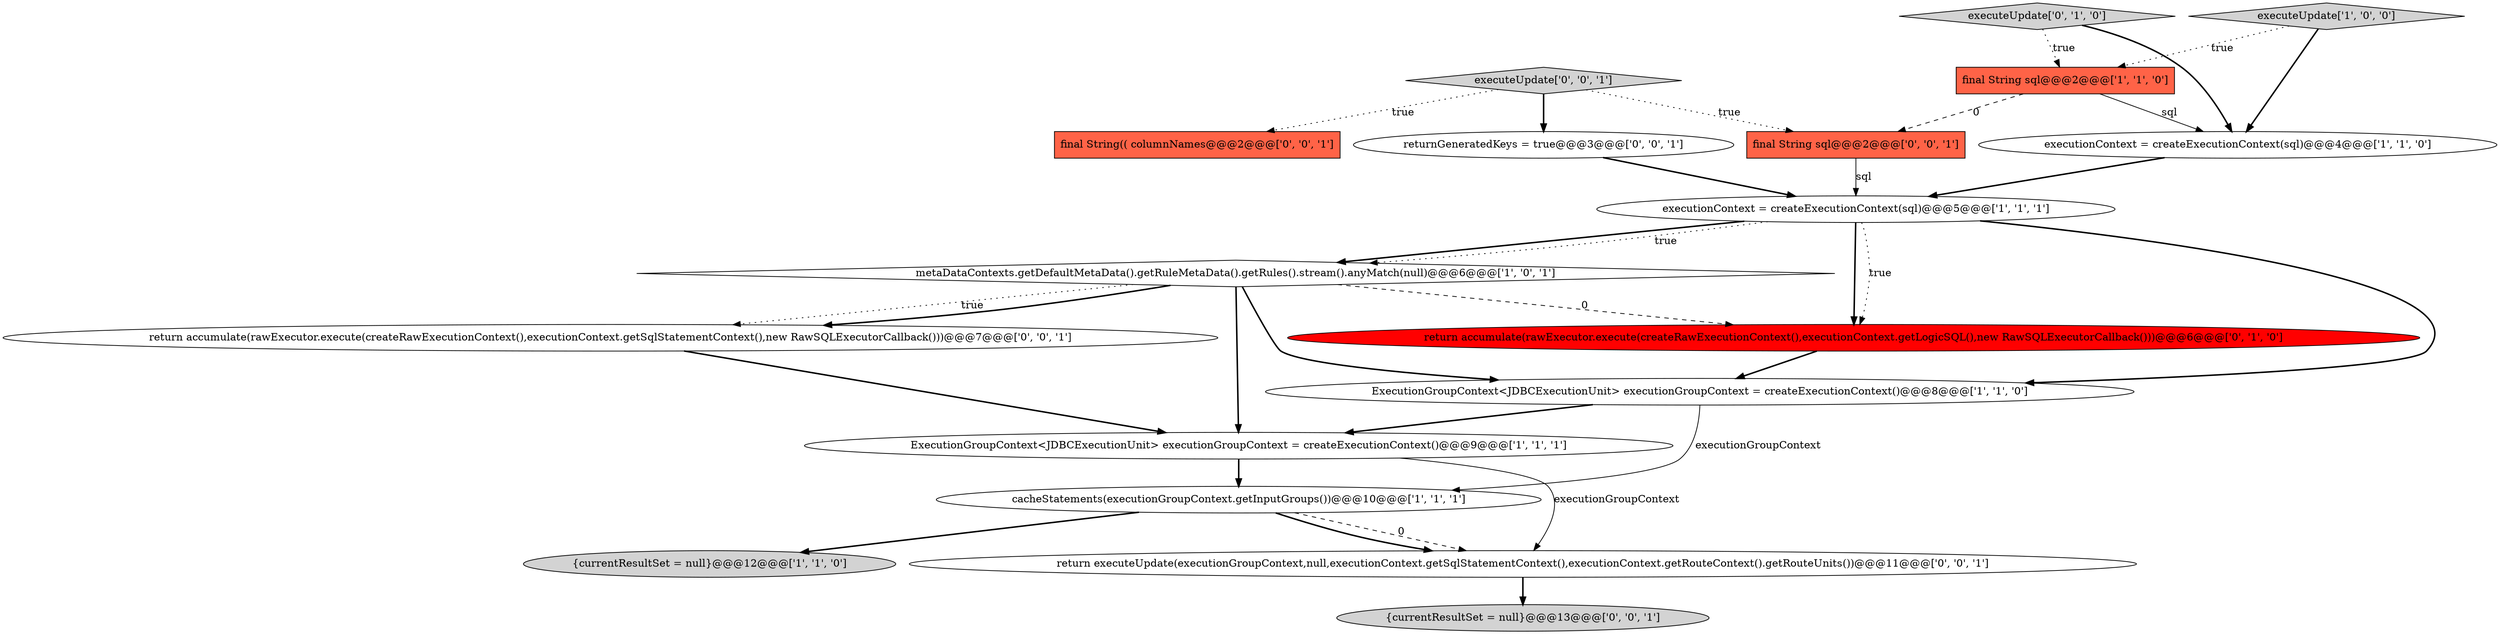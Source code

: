 digraph {
12 [style = filled, label = "returnGeneratedKeys = true@@@3@@@['0', '0', '1']", fillcolor = white, shape = ellipse image = "AAA0AAABBB3BBB"];
2 [style = filled, label = "ExecutionGroupContext<JDBCExecutionUnit> executionGroupContext = createExecutionContext()@@@9@@@['1', '1', '1']", fillcolor = white, shape = ellipse image = "AAA0AAABBB1BBB"];
3 [style = filled, label = "cacheStatements(executionGroupContext.getInputGroups())@@@10@@@['1', '1', '1']", fillcolor = white, shape = ellipse image = "AAA0AAABBB1BBB"];
15 [style = filled, label = "final String sql@@@2@@@['0', '0', '1']", fillcolor = tomato, shape = box image = "AAA0AAABBB3BBB"];
17 [style = filled, label = "return accumulate(rawExecutor.execute(createRawExecutionContext(),executionContext.getSqlStatementContext(),new RawSQLExecutorCallback()))@@@7@@@['0', '0', '1']", fillcolor = white, shape = ellipse image = "AAA0AAABBB3BBB"];
0 [style = filled, label = "final String sql@@@2@@@['1', '1', '0']", fillcolor = tomato, shape = box image = "AAA0AAABBB1BBB"];
16 [style = filled, label = "executeUpdate['0', '0', '1']", fillcolor = lightgray, shape = diamond image = "AAA0AAABBB3BBB"];
7 [style = filled, label = "ExecutionGroupContext<JDBCExecutionUnit> executionGroupContext = createExecutionContext()@@@8@@@['1', '1', '0']", fillcolor = white, shape = ellipse image = "AAA0AAABBB1BBB"];
10 [style = filled, label = "return accumulate(rawExecutor.execute(createRawExecutionContext(),executionContext.getLogicSQL(),new RawSQLExecutorCallback()))@@@6@@@['0', '1', '0']", fillcolor = red, shape = ellipse image = "AAA1AAABBB2BBB"];
8 [style = filled, label = "executionContext = createExecutionContext(sql)@@@5@@@['1', '1', '1']", fillcolor = white, shape = ellipse image = "AAA0AAABBB1BBB"];
6 [style = filled, label = "executeUpdate['1', '0', '0']", fillcolor = lightgray, shape = diamond image = "AAA0AAABBB1BBB"];
14 [style = filled, label = "{currentResultSet = null}@@@13@@@['0', '0', '1']", fillcolor = lightgray, shape = ellipse image = "AAA0AAABBB3BBB"];
1 [style = filled, label = "metaDataContexts.getDefaultMetaData().getRuleMetaData().getRules().stream().anyMatch(null)@@@6@@@['1', '0', '1']", fillcolor = white, shape = diamond image = "AAA0AAABBB1BBB"];
5 [style = filled, label = "{currentResultSet = null}@@@12@@@['1', '1', '0']", fillcolor = lightgray, shape = ellipse image = "AAA0AAABBB1BBB"];
13 [style = filled, label = "return executeUpdate(executionGroupContext,null,executionContext.getSqlStatementContext(),executionContext.getRouteContext().getRouteUnits())@@@11@@@['0', '0', '1']", fillcolor = white, shape = ellipse image = "AAA0AAABBB3BBB"];
9 [style = filled, label = "executeUpdate['0', '1', '0']", fillcolor = lightgray, shape = diamond image = "AAA0AAABBB2BBB"];
4 [style = filled, label = "executionContext = createExecutionContext(sql)@@@4@@@['1', '1', '0']", fillcolor = white, shape = ellipse image = "AAA0AAABBB1BBB"];
11 [style = filled, label = "final String(( columnNames@@@2@@@['0', '0', '1']", fillcolor = tomato, shape = box image = "AAA0AAABBB3BBB"];
8->10 [style = bold, label=""];
0->4 [style = solid, label="sql"];
9->0 [style = dotted, label="true"];
1->17 [style = dotted, label="true"];
9->4 [style = bold, label=""];
2->3 [style = bold, label=""];
0->15 [style = dashed, label="0"];
1->10 [style = dashed, label="0"];
8->10 [style = dotted, label="true"];
3->13 [style = dashed, label="0"];
1->7 [style = bold, label=""];
10->7 [style = bold, label=""];
2->13 [style = solid, label="executionGroupContext"];
15->8 [style = solid, label="sql"];
8->7 [style = bold, label=""];
1->17 [style = bold, label=""];
7->3 [style = solid, label="executionGroupContext"];
8->1 [style = bold, label=""];
8->1 [style = dotted, label="true"];
6->4 [style = bold, label=""];
3->5 [style = bold, label=""];
17->2 [style = bold, label=""];
7->2 [style = bold, label=""];
12->8 [style = bold, label=""];
3->13 [style = bold, label=""];
4->8 [style = bold, label=""];
1->2 [style = bold, label=""];
6->0 [style = dotted, label="true"];
16->11 [style = dotted, label="true"];
13->14 [style = bold, label=""];
16->12 [style = bold, label=""];
16->15 [style = dotted, label="true"];
}

